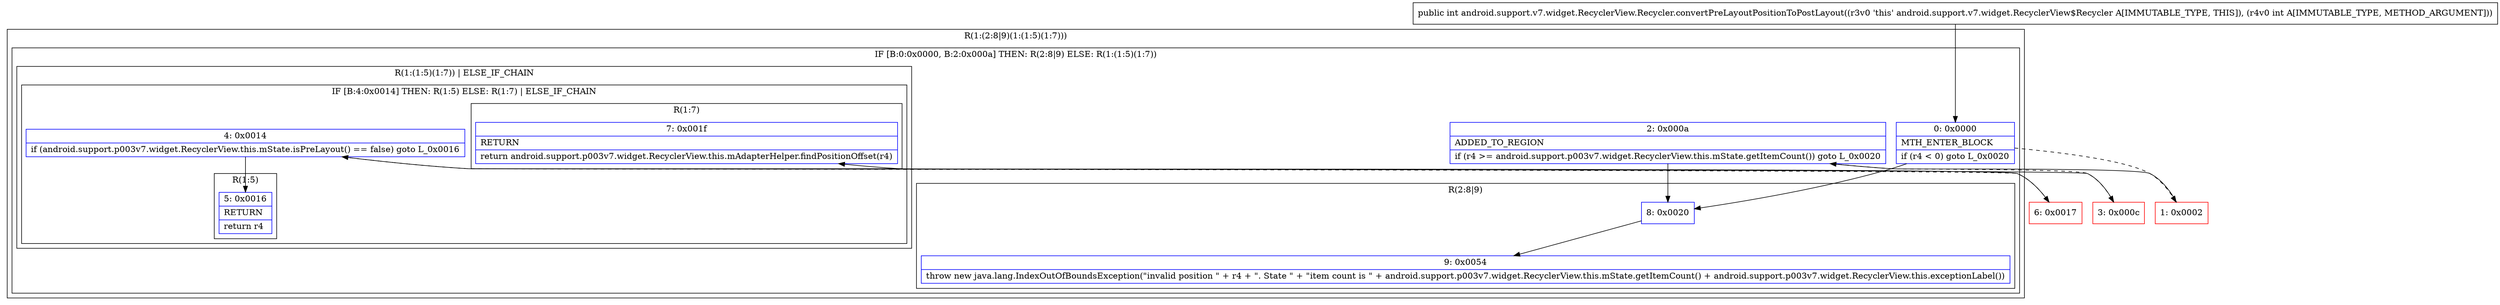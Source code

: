 digraph "CFG forandroid.support.v7.widget.RecyclerView.Recycler.convertPreLayoutPositionToPostLayout(I)I" {
subgraph cluster_Region_1416035388 {
label = "R(1:(2:8|9)(1:(1:5)(1:7)))";
node [shape=record,color=blue];
subgraph cluster_IfRegion_1982469619 {
label = "IF [B:0:0x0000, B:2:0x000a] THEN: R(2:8|9) ELSE: R(1:(1:5)(1:7))";
node [shape=record,color=blue];
Node_0 [shape=record,label="{0\:\ 0x0000|MTH_ENTER_BLOCK\l|if (r4 \< 0) goto L_0x0020\l}"];
Node_2 [shape=record,label="{2\:\ 0x000a|ADDED_TO_REGION\l|if (r4 \>= android.support.p003v7.widget.RecyclerView.this.mState.getItemCount()) goto L_0x0020\l}"];
subgraph cluster_Region_825053687 {
label = "R(2:8|9)";
node [shape=record,color=blue];
Node_8 [shape=record,label="{8\:\ 0x0020}"];
Node_9 [shape=record,label="{9\:\ 0x0054|throw new java.lang.IndexOutOfBoundsException(\"invalid position \" + r4 + \". State \" + \"item count is \" + android.support.p003v7.widget.RecyclerView.this.mState.getItemCount() + android.support.p003v7.widget.RecyclerView.this.exceptionLabel())\l}"];
}
subgraph cluster_Region_604464399 {
label = "R(1:(1:5)(1:7)) | ELSE_IF_CHAIN\l";
node [shape=record,color=blue];
subgraph cluster_IfRegion_1206119087 {
label = "IF [B:4:0x0014] THEN: R(1:5) ELSE: R(1:7) | ELSE_IF_CHAIN\l";
node [shape=record,color=blue];
Node_4 [shape=record,label="{4\:\ 0x0014|if (android.support.p003v7.widget.RecyclerView.this.mState.isPreLayout() == false) goto L_0x0016\l}"];
subgraph cluster_Region_1631648301 {
label = "R(1:5)";
node [shape=record,color=blue];
Node_5 [shape=record,label="{5\:\ 0x0016|RETURN\l|return r4\l}"];
}
subgraph cluster_Region_985247003 {
label = "R(1:7)";
node [shape=record,color=blue];
Node_7 [shape=record,label="{7\:\ 0x001f|RETURN\l|return android.support.p003v7.widget.RecyclerView.this.mAdapterHelper.findPositionOffset(r4)\l}"];
}
}
}
}
}
Node_1 [shape=record,color=red,label="{1\:\ 0x0002}"];
Node_3 [shape=record,color=red,label="{3\:\ 0x000c}"];
Node_6 [shape=record,color=red,label="{6\:\ 0x0017}"];
MethodNode[shape=record,label="{public int android.support.v7.widget.RecyclerView.Recycler.convertPreLayoutPositionToPostLayout((r3v0 'this' android.support.v7.widget.RecyclerView$Recycler A[IMMUTABLE_TYPE, THIS]), (r4v0 int A[IMMUTABLE_TYPE, METHOD_ARGUMENT])) }"];
MethodNode -> Node_0;
Node_0 -> Node_1[style=dashed];
Node_0 -> Node_8;
Node_2 -> Node_3[style=dashed];
Node_2 -> Node_8;
Node_8 -> Node_9;
Node_4 -> Node_5;
Node_4 -> Node_6[style=dashed];
Node_1 -> Node_2;
Node_3 -> Node_4;
Node_6 -> Node_7;
}

